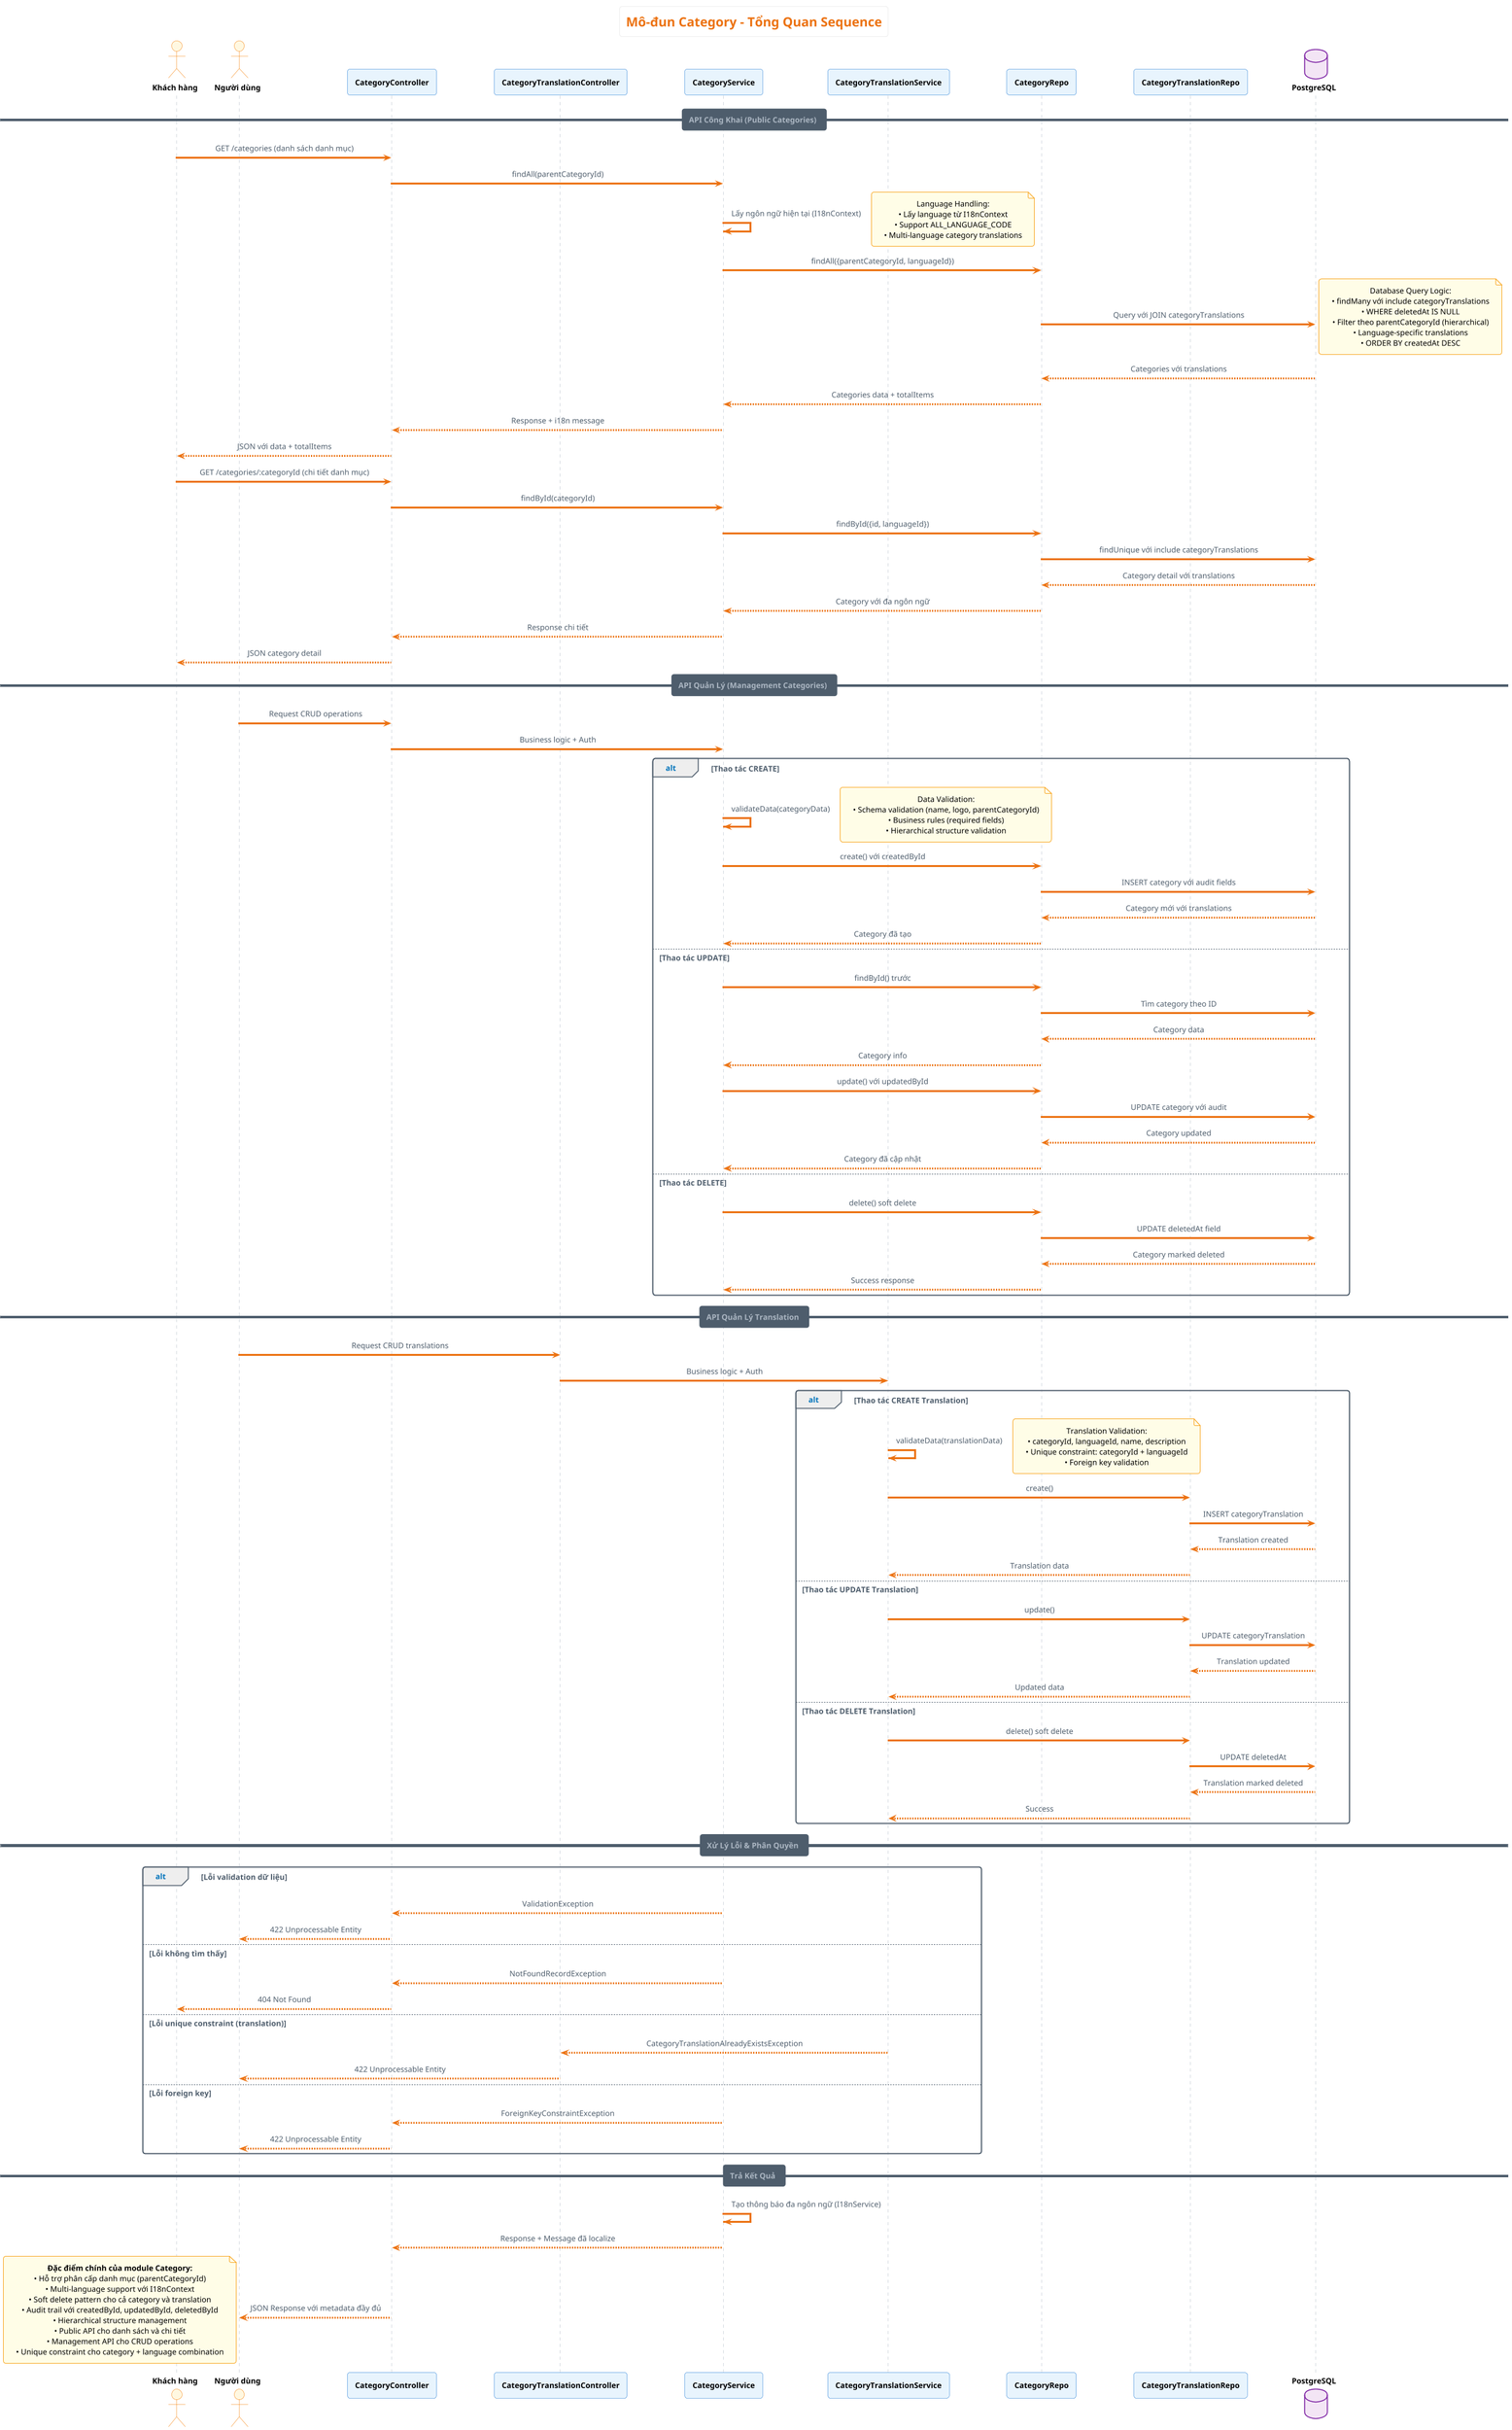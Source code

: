 @startuml
!theme aws-orange
skinparam backgroundColor #FFFFFF
skinparam defaultTextAlignment center
skinparam participant {
    BackgroundColor #E8F4FD
    BorderColor #1976D2
    FontColor #000000
    FontStyle bold
}
skinparam actor {
    BackgroundColor #FFF8E1
    BorderColor #F57C00
    FontColor #000000
    FontStyle bold
}
skinparam database {
    BackgroundColor #F3E5F5
    BorderColor #7B1FA2
    FontColor #000000
    FontStyle bold
}
skinparam note {
    BackgroundColor #FFFDE7
    BorderColor #F9A825
    FontColor #000000
}

title Mô-đun Category - Tổng Quan Sequence
note top : Hệ thống quản lý danh mục với phân cấp và đa ngôn ngữ

actor "Khách hàng" as Client
actor "Người dùng" as User
participant CategoryController
participant CategoryTranslationController
participant CategoryService
participant CategoryTranslationService
participant CategoryRepo
participant CategoryTranslationRepo
database PostgreSQL

== API Công Khai (Public Categories) ==
Client -> CategoryController: GET /categories (danh sách danh mục)
CategoryController -> CategoryService: findAll(parentCategoryId)

CategoryService -> CategoryService: Lấy ngôn ngữ hiện tại (I18nContext)
note right
Language Handling:
• Lấy language từ I18nContext
• Support ALL_LANGUAGE_CODE
• Multi-language category translations
end note

CategoryService -> CategoryRepo: findAll({parentCategoryId, languageId})
CategoryRepo -> PostgreSQL: Query với JOIN categoryTranslations
note right
Database Query Logic:
• findMany với include categoryTranslations
• WHERE deletedAt IS NULL
• Filter theo parentCategoryId (hierarchical)
• Language-specific translations
• ORDER BY createdAt DESC
end note
PostgreSQL --> CategoryRepo: Categories với translations
CategoryRepo --> CategoryService: Categories data + totalItems
CategoryService --> CategoryController: Response + i18n message
CategoryController --> Client: JSON với data + totalItems

Client -> CategoryController: GET /categories/:categoryId (chi tiết danh mục)
CategoryController -> CategoryService: findById(categoryId)
CategoryService -> CategoryRepo: findById({id, languageId})
CategoryRepo -> PostgreSQL: findUnique với include categoryTranslations
PostgreSQL --> CategoryRepo: Category detail với translations
CategoryRepo --> CategoryService: Category với đa ngôn ngữ
CategoryService --> CategoryController: Response chi tiết
CategoryController --> Client: JSON category detail

== API Quản Lý (Management Categories) ==
User -> CategoryController: Request CRUD operations
CategoryController -> CategoryService: Business logic + Auth

alt Thao tác CREATE
    CategoryService -> CategoryService: validateData(categoryData)
    note right
    Data Validation:
    • Schema validation (name, logo, parentCategoryId)
    • Business rules (required fields)
    • Hierarchical structure validation
    end note
    CategoryService -> CategoryRepo: create() với createdById
    CategoryRepo -> PostgreSQL: INSERT category với audit fields
    PostgreSQL --> CategoryRepo: Category mới với translations
    CategoryRepo --> CategoryService: Category đã tạo

else Thao tác UPDATE
    CategoryService -> CategoryRepo: findById() trước
    CategoryRepo -> PostgreSQL: Tìm category theo ID
    PostgreSQL --> CategoryRepo: Category data
    CategoryRepo --> CategoryService: Category info
    CategoryService -> CategoryRepo: update() với updatedById
    CategoryRepo -> PostgreSQL: UPDATE category với audit
    PostgreSQL --> CategoryRepo: Category updated
    CategoryRepo --> CategoryService: Category đã cập nhật

else Thao tác DELETE
    CategoryService -> CategoryRepo: delete() soft delete
    CategoryRepo -> PostgreSQL: UPDATE deletedAt field
    PostgreSQL --> CategoryRepo: Category marked deleted
    CategoryRepo --> CategoryService: Success response
end

== API Quản Lý Translation ==
User -> CategoryTranslationController: Request CRUD translations
CategoryTranslationController -> CategoryTranslationService: Business logic + Auth

alt Thao tác CREATE Translation
    CategoryTranslationService -> CategoryTranslationService: validateData(translationData)
    note right
    Translation Validation:
    • categoryId, languageId, name, description
    • Unique constraint: categoryId + languageId
    • Foreign key validation
    end note
    CategoryTranslationService -> CategoryTranslationRepo: create()
    CategoryTranslationRepo -> PostgreSQL: INSERT categoryTranslation
    PostgreSQL --> CategoryTranslationRepo: Translation created
    CategoryTranslationRepo --> CategoryTranslationService: Translation data

else Thao tác UPDATE Translation
    CategoryTranslationService -> CategoryTranslationRepo: update()
    CategoryTranslationRepo -> PostgreSQL: UPDATE categoryTranslation
    PostgreSQL --> CategoryTranslationRepo: Translation updated
    CategoryTranslationRepo --> CategoryTranslationService: Updated data

else Thao tác DELETE Translation
    CategoryTranslationService -> CategoryTranslationRepo: delete() soft delete
    CategoryTranslationRepo -> PostgreSQL: UPDATE deletedAt
    PostgreSQL --> CategoryTranslationRepo: Translation marked deleted
    CategoryTranslationRepo --> CategoryTranslationService: Success
end

== Xử Lý Lỗi & Phân Quyền ==
alt Lỗi validation dữ liệu
    CategoryService --> CategoryController: ValidationException
    CategoryController --> User: 422 Unprocessable Entity

else Lỗi không tìm thấy
    CategoryService --> CategoryController: NotFoundRecordException
    CategoryController --> Client: 404 Not Found

else Lỗi unique constraint (translation)
    CategoryTranslationService --> CategoryTranslationController: CategoryTranslationAlreadyExistsException
    CategoryTranslationController --> User: 422 Unprocessable Entity

else Lỗi foreign key
    CategoryService --> CategoryController: ForeignKeyConstraintException
    CategoryController --> User: 422 Unprocessable Entity
end

== Trả Kết Quả ==
CategoryService -> CategoryService: Tạo thông báo đa ngôn ngữ (I18nService)
CategoryService --> CategoryController: Response + Message đã localize
CategoryController --> User: JSON Response với metadata đầy đủ

note bottom
**Đặc điểm chính của module Category:**
• Hỗ trợ phân cấp danh mục (parentCategoryId)
• Multi-language support với I18nContext
• Soft delete pattern cho cả category và translation
• Audit trail với createdById, updatedById, deletedById
• Hierarchical structure management
• Public API cho danh sách và chi tiết
• Management API cho CRUD operations
• Unique constraint cho category + language combination
end note

@enduml
